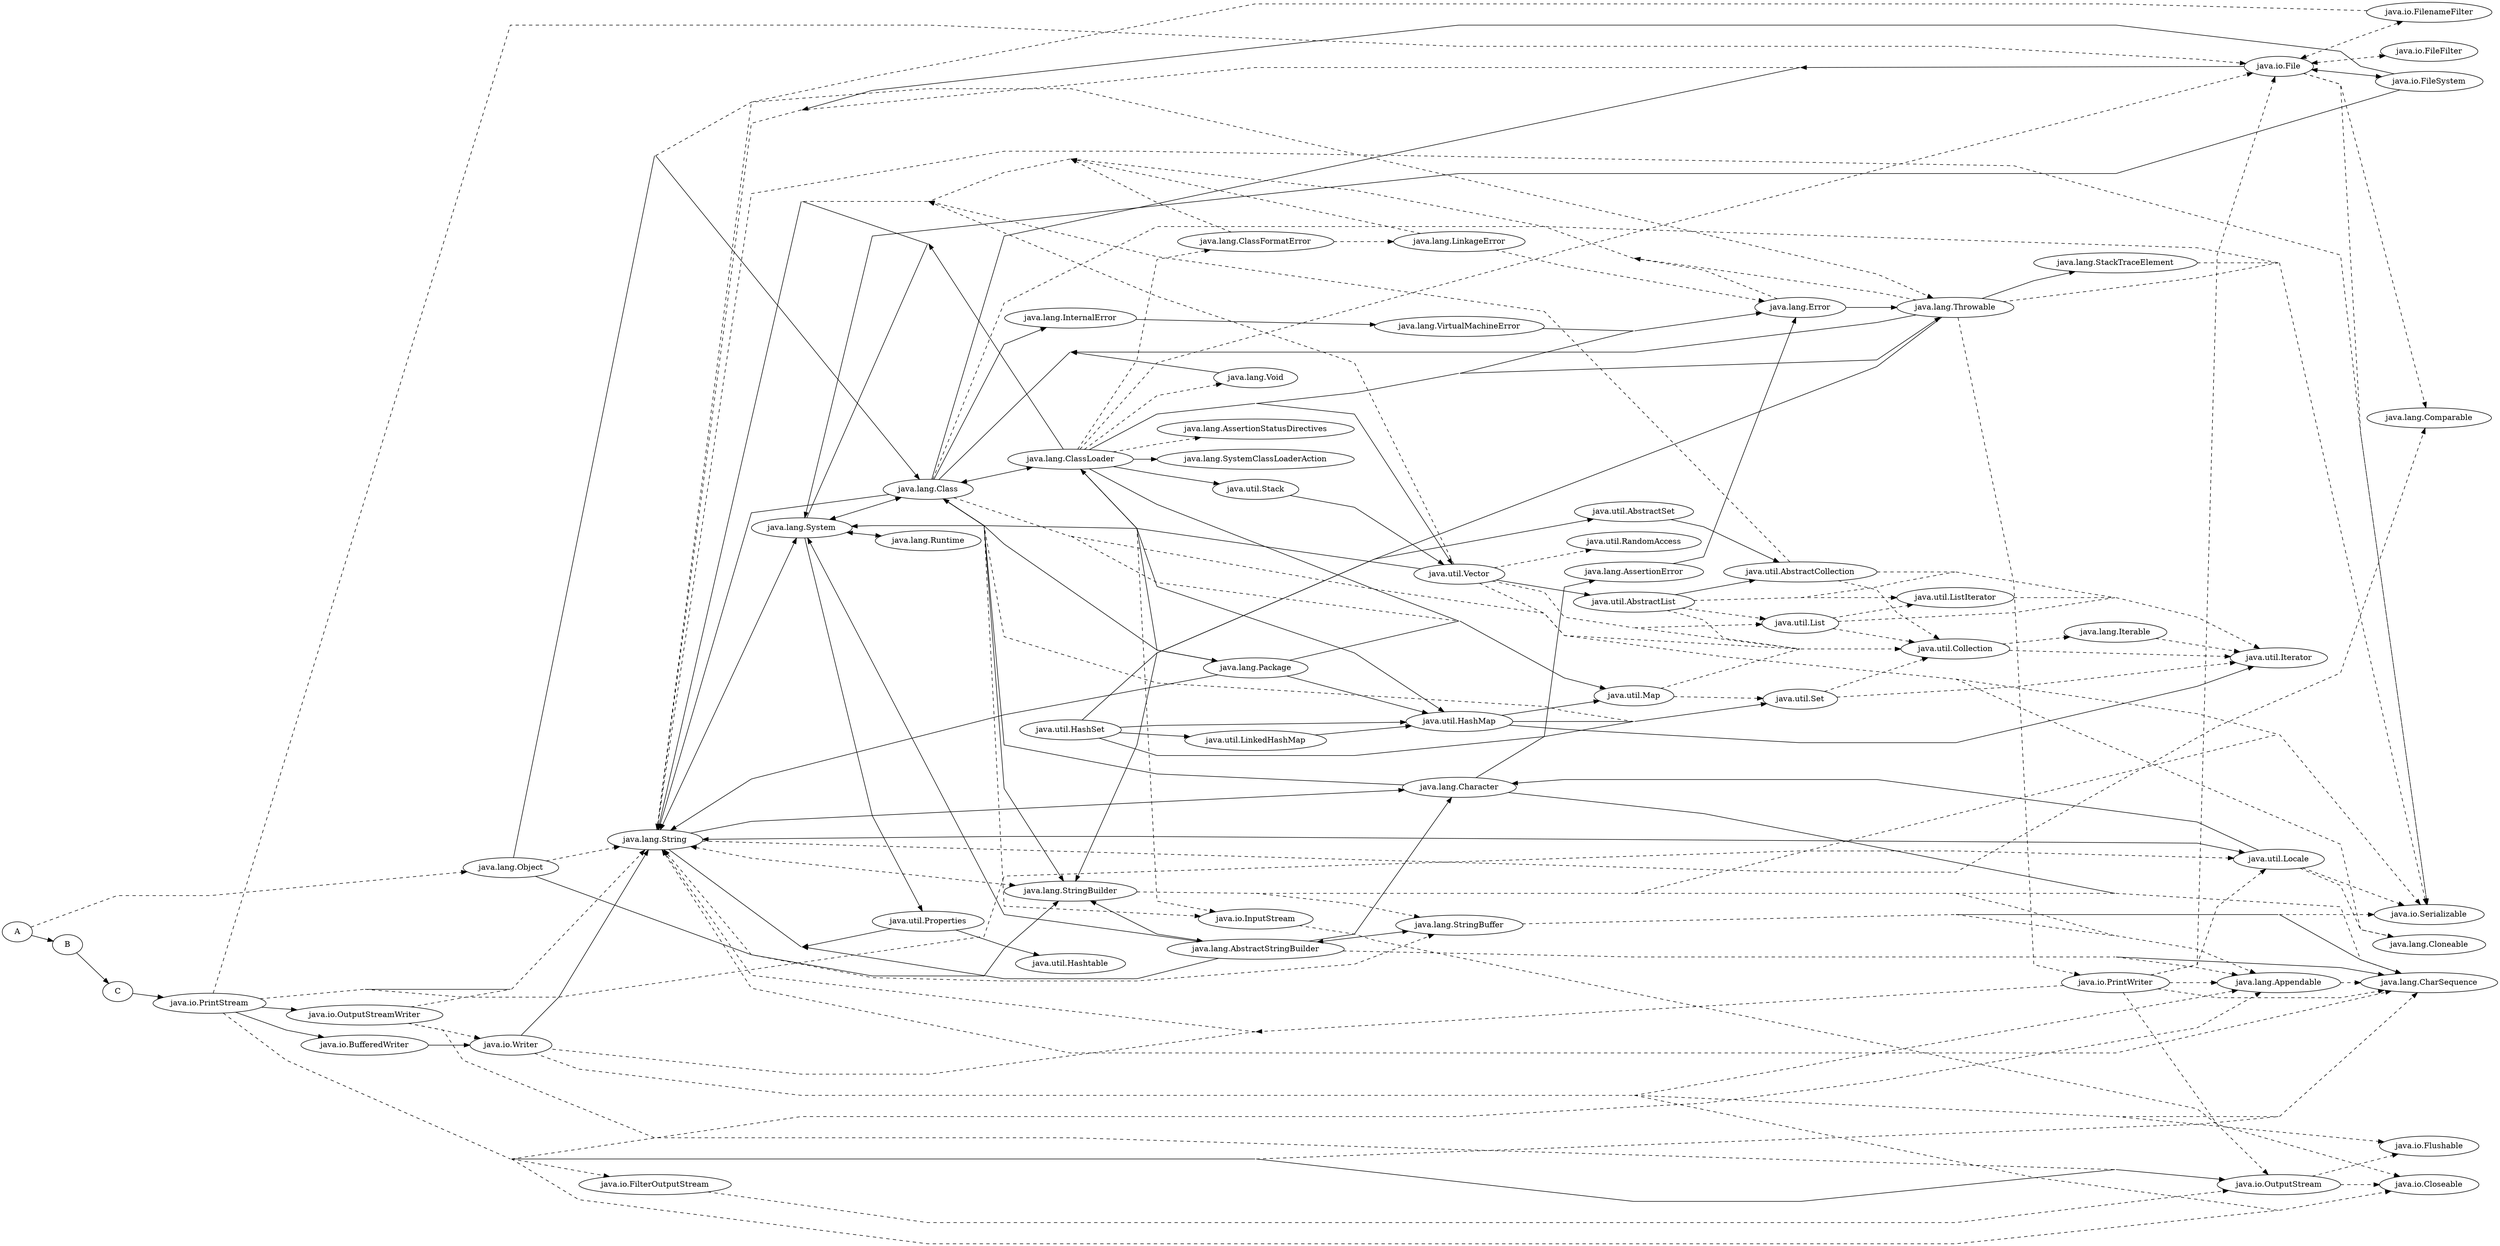 digraph dep{
    rankdir=LR;
    compound=true;
    concentrate=true;
    splines=compound;
"A" -> "B";
"B" -> "C";
"C" -> "java.io.PrintStream";
"A" -> "java.lang.Object" [style=dashed];
"java.io.BufferedWriter" -> "java.io.Writer";
"java.io.File" -> "java.io.FileSystem";
"java.io.File" -> "java.lang.Class";
"java.io.FileSystem" -> "java.lang.String";
"java.io.FileSystem" -> "java.lang.System";
"java.io.PrintStream" -> "java.io.BufferedWriter";
"java.io.PrintStream" -> "java.io.OutputStream";
"java.io.PrintStream" -> "java.io.OutputStreamWriter";
"java.io.PrintStream" -> "java.lang.String";
"java.io.Writer" -> "java.lang.String";
"java.lang.AbstractStringBuilder" -> "java.lang.Character";
"java.lang.AbstractStringBuilder" -> "java.lang.CharSequence";
"java.lang.AbstractStringBuilder" -> "java.lang.String";
"java.lang.AbstractStringBuilder" -> "java.lang.StringBuffer";
"java.lang.AbstractStringBuilder" -> "java.lang.StringBuilder";
"java.lang.AbstractStringBuilder" -> "java.lang.System";
"java.lang.AssertionError" -> "java.lang.Error";
"java.lang.Character" -> "java.lang.AssertionError";
"java.lang.Character" -> "java.lang.CharSequence";
"java.lang.Character" -> "java.lang.Class";
"java.lang.Class" -> "java.lang.ClassLoader";
"java.lang.Class" -> "java.lang.InternalError";
"java.lang.Class" -> "java.lang.Package";
"java.lang.Class" -> "java.lang.String";
"java.lang.Class" -> "java.lang.StringBuilder";
"java.lang.Class" -> "java.lang.System";
"java.lang.ClassLoader" -> "java.lang.Class";
"java.lang.ClassLoader" -> "java.lang.Error";
"java.lang.ClassLoader" -> "java.lang.Package";
"java.lang.ClassLoader" -> "java.lang.String";
"java.lang.ClassLoader" -> "java.lang.System";
"java.lang.ClassLoader" -> "java.lang.SystemClassLoaderAction";
"java.lang.ClassLoader" -> "java.lang.Throwable";
"java.lang.ClassLoader" -> "java.util.HashMap";
"java.lang.ClassLoader" -> "java.util.Map";
"java.lang.ClassLoader" -> "java.util.Stack";
"java.lang.ClassLoader" -> "java.util.Vector";
"java.lang.Error" -> "java.lang.Throwable";
"java.lang.InternalError" -> "java.lang.VirtualMachineError";
"java.lang.Object" -> "java.lang.Class";
"java.lang.Object" -> "java.lang.StringBuilder";
"java.lang.Package" -> "java.lang.Class";
"java.lang.Package" -> "java.lang.ClassLoader";
"java.lang.Package" -> "java.lang.String";
"java.lang.Package" -> "java.util.HashMap";
"java.lang.Package" -> "java.util.Map";
"java.lang.Runtime" -> "java.lang.System";
"java.lang.StringBuffer" -> "java.lang.AbstractStringBuilder";
"java.lang.StringBuffer" -> "java.lang.CharSequence";
"java.lang.StringBuffer" -> "java.lang.String";
"java.lang.StringBuilder" -> "java.lang.AbstractStringBuilder";
"java.lang.StringBuilder" -> "java.lang.String";
"java.lang.String" -> "java.lang.Character";
"java.lang.String" -> "java.lang.System";
"java.lang.String" -> "java.util.Locale";
"java.lang.System" -> "java.lang.Class";
"java.lang.System" -> "java.lang.Runtime";
"java.lang.System" -> "java.lang.String";
"java.lang.System" -> "java.util.Properties";
"java.lang.Throwable" -> "java.lang.Class";
"java.lang.Throwable" -> "java.lang.StackTraceElement";
"java.lang.Throwable" -> "java.lang.StringBuilder";
"java.lang.VirtualMachineError" -> "java.lang.Error";
"java.lang.Void" -> "java.lang.Class";
"java.util.AbstractList" -> "java.util.AbstractCollection";
"java.util.AbstractSet" -> "java.util.AbstractCollection";
"java.util.HashMap" -> "java.util.Iterator";
"java.util.HashMap" -> "java.util.Map";
"java.util.HashMap" -> "java.util.Set";
"java.util.HashSet" -> "java.util.AbstractSet";
"java.util.HashSet" -> "java.util.HashMap";
"java.util.HashSet" -> "java.util.LinkedHashMap";
"java.util.HashSet" -> "java.util.Set";
"java.util.LinkedHashMap" -> "java.util.HashMap";
"java.util.Locale" -> "java.lang.Character";
"java.util.Locale" -> "java.lang.String";
"java.util.Properties" -> "java.lang.String";
"java.util.Properties" -> "java.util.Hashtable";
"java.util.Stack" -> "java.util.Vector";
"java.util.Vector" -> "java.lang.System";
"java.util.Vector" -> "java.util.AbstractList";
"java.io.FileFilter" -> "java.io.File" [style=dashed];
"java.io.File" -> "java.io.FileFilter" [style=dashed];
"java.io.File" -> "java.io.FilenameFilter" [style=dashed];
"java.io.File" -> "java.io.Serializable" [style=dashed];
"java.io.File" -> "java.lang.Comparable" [style=dashed];
"java.io.File" -> "java.lang.String" [style=dashed];
"java.io.FilenameFilter" -> "java.io.File" [style=dashed];
"java.io.FilenameFilter" -> "java.lang.String" [style=dashed];
"java.io.FileSystem" -> "java.io.File" [style=dashed];
"java.io.FilterOutputStream" -> "java.io.OutputStream" [style=dashed];
"java.io.InputStream" -> "java.io.Closeable" [style=dashed];
"java.io.OutputStream" -> "java.io.Closeable" [style=dashed];
"java.io.OutputStream" -> "java.io.Flushable" [style=dashed];
"java.io.OutputStreamWriter" -> "java.io.OutputStream" [style=dashed];
"java.io.OutputStreamWriter" -> "java.io.Writer" [style=dashed];
"java.io.OutputStreamWriter" -> "java.lang.String" [style=dashed];
"java.io.PrintStream" -> "java.io.Closeable" [style=dashed];
"java.io.PrintStream" -> "java.io.File" [style=dashed];
"java.io.PrintStream" -> "java.io.FilterOutputStream" [style=dashed];
"java.io.PrintStream" -> "java.lang.Appendable" [style=dashed];
"java.io.PrintStream" -> "java.lang.CharSequence" [style=dashed];
"java.io.PrintStream" -> "java.util.Locale" [style=dashed];
"java.io.PrintWriter" -> "java.io.File" [style=dashed];
"java.io.PrintWriter" -> "java.io.OutputStream" [style=dashed];
"java.io.PrintWriter" -> "java.io.Writer" [style=dashed];
"java.io.PrintWriter" -> "java.lang.Appendable" [style=dashed];
"java.io.PrintWriter" -> "java.lang.CharSequence" [style=dashed];
"java.io.PrintWriter" -> "java.lang.String" [style=dashed];
"java.io.PrintWriter" -> "java.util.Locale" [style=dashed];
"java.io.Writer" -> "java.io.Closeable" [style=dashed];
"java.io.Writer" -> "java.io.Flushable" [style=dashed];
"java.io.Writer" -> "java.lang.Appendable" [style=dashed];
"java.io.Writer" -> "java.lang.CharSequence" [style=dashed];
"java.lang.AbstractStringBuilder" -> "java.lang.Appendable" [style=dashed];
"java.lang.Appendable" -> "java.lang.CharSequence" [style=dashed];
"java.lang.CharSequence" -> "java.lang.String" [style=dashed];
"java.lang.ClassFormatError" -> "java.lang.LinkageError" [style=dashed];
"java.lang.ClassFormatError" -> "java.lang.String" [style=dashed];
"java.lang.Class" -> "java.io.InputStream" [style=dashed];
"java.lang.Class" -> "java.io.Serializable" [style=dashed];
"java.lang.Class" -> "java.util.Collection" [style=dashed];
"java.lang.Class" -> "java.util.Map" [style=dashed];
"java.lang.Class" -> "java.util.Set" [style=dashed];
"java.lang.ClassLoader" -> "java.io.File" [style=dashed];
"java.lang.ClassLoader" -> "java.io.InputStream" [style=dashed];
"java.lang.ClassLoader" -> "java.lang.AssertionStatusDirectives" [style=dashed];
"java.lang.ClassLoader" -> "java.lang.ClassFormatError" [style=dashed];
"java.lang.ClassLoader" -> "java.lang.Void" [style=dashed];
"java.lang.Error" -> "java.lang.String" [style=dashed];
"java.lang.Iterable" -> "java.util.Iterator" [style=dashed];
"java.lang.LinkageError" -> "java.lang.Error" [style=dashed];
"java.lang.LinkageError" -> "java.lang.String" [style=dashed];
"java.lang.Object" -> "java.lang.String" [style=dashed];
"java.lang.Object" -> "java.lang.Throwable" [style=dashed];
"java.lang.StackTraceElement" -> "java.io.Serializable" [style=dashed];
"java.lang.StringBuffer" -> "java.io.Serializable" [style=dashed];
"java.lang.StringBuffer" -> "java.lang.Appendable" [style=dashed];
"java.lang.StringBuilder" -> "java.io.Serializable" [style=dashed];
"java.lang.StringBuilder" -> "java.lang.Appendable" [style=dashed];
"java.lang.StringBuilder" -> "java.lang.CharSequence" [style=dashed];
"java.lang.StringBuilder" -> "java.lang.StringBuffer" [style=dashed];
"java.lang.String" -> "java.io.Serializable" [style=dashed];
"java.lang.String" -> "java.lang.CharSequence" [style=dashed];
"java.lang.String" -> "java.lang.Comparable" [style=dashed];
"java.lang.String" -> "java.lang.StringBuffer" [style=dashed];
"java.lang.String" -> "java.lang.StringBuilder" [style=dashed];
"java.lang.Throwable" -> "java.io.PrintWriter" [style=dashed];
"java.lang.Throwable" -> "java.io.Serializable" [style=dashed];
"java.lang.Throwable" -> "java.lang.String" [style=dashed];
"java.util.AbstractCollection" -> "java.lang.String" [style=dashed];
"java.util.AbstractCollection" -> "java.util.Collection" [style=dashed];
"java.util.AbstractCollection" -> "java.util.Iterator" [style=dashed];
"java.util.AbstractList" -> "java.util.Collection" [style=dashed];
"java.util.AbstractList" -> "java.util.Iterator" [style=dashed];
"java.util.AbstractList" -> "java.util.List" [style=dashed];
"java.util.AbstractList" -> "java.util.ListIterator" [style=dashed];
"java.util.Collection" -> "java.lang.Iterable" [style=dashed];
"java.util.Collection" -> "java.util.Iterator" [style=dashed];
"java.util.ListIterator" -> "java.util.Iterator" [style=dashed];
"java.util.List" -> "java.util.Collection" [style=dashed];
"java.util.List" -> "java.util.Iterator" [style=dashed];
"java.util.List" -> "java.util.ListIterator" [style=dashed];
"java.util.Locale" -> "java.io.Serializable" [style=dashed];
"java.util.Locale" -> "java.lang.Cloneable" [style=dashed];
"java.util.Map" -> "java.util.Collection" [style=dashed];
"java.util.Map" -> "java.util.Set" [style=dashed];
"java.util.Set" -> "java.util.Collection" [style=dashed];
"java.util.Set" -> "java.util.Iterator" [style=dashed];
"java.util.Vector" -> "java.io.Serializable" [style=dashed];
"java.util.Vector" -> "java.lang.Cloneable" [style=dashed];
"java.util.Vector" -> "java.lang.String" [style=dashed];
"java.util.Vector" -> "java.util.Collection" [style=dashed];
"java.util.Vector" -> "java.util.List" [style=dashed];
"java.util.Vector" -> "java.util.RandomAccess" [style=dashed];
}
